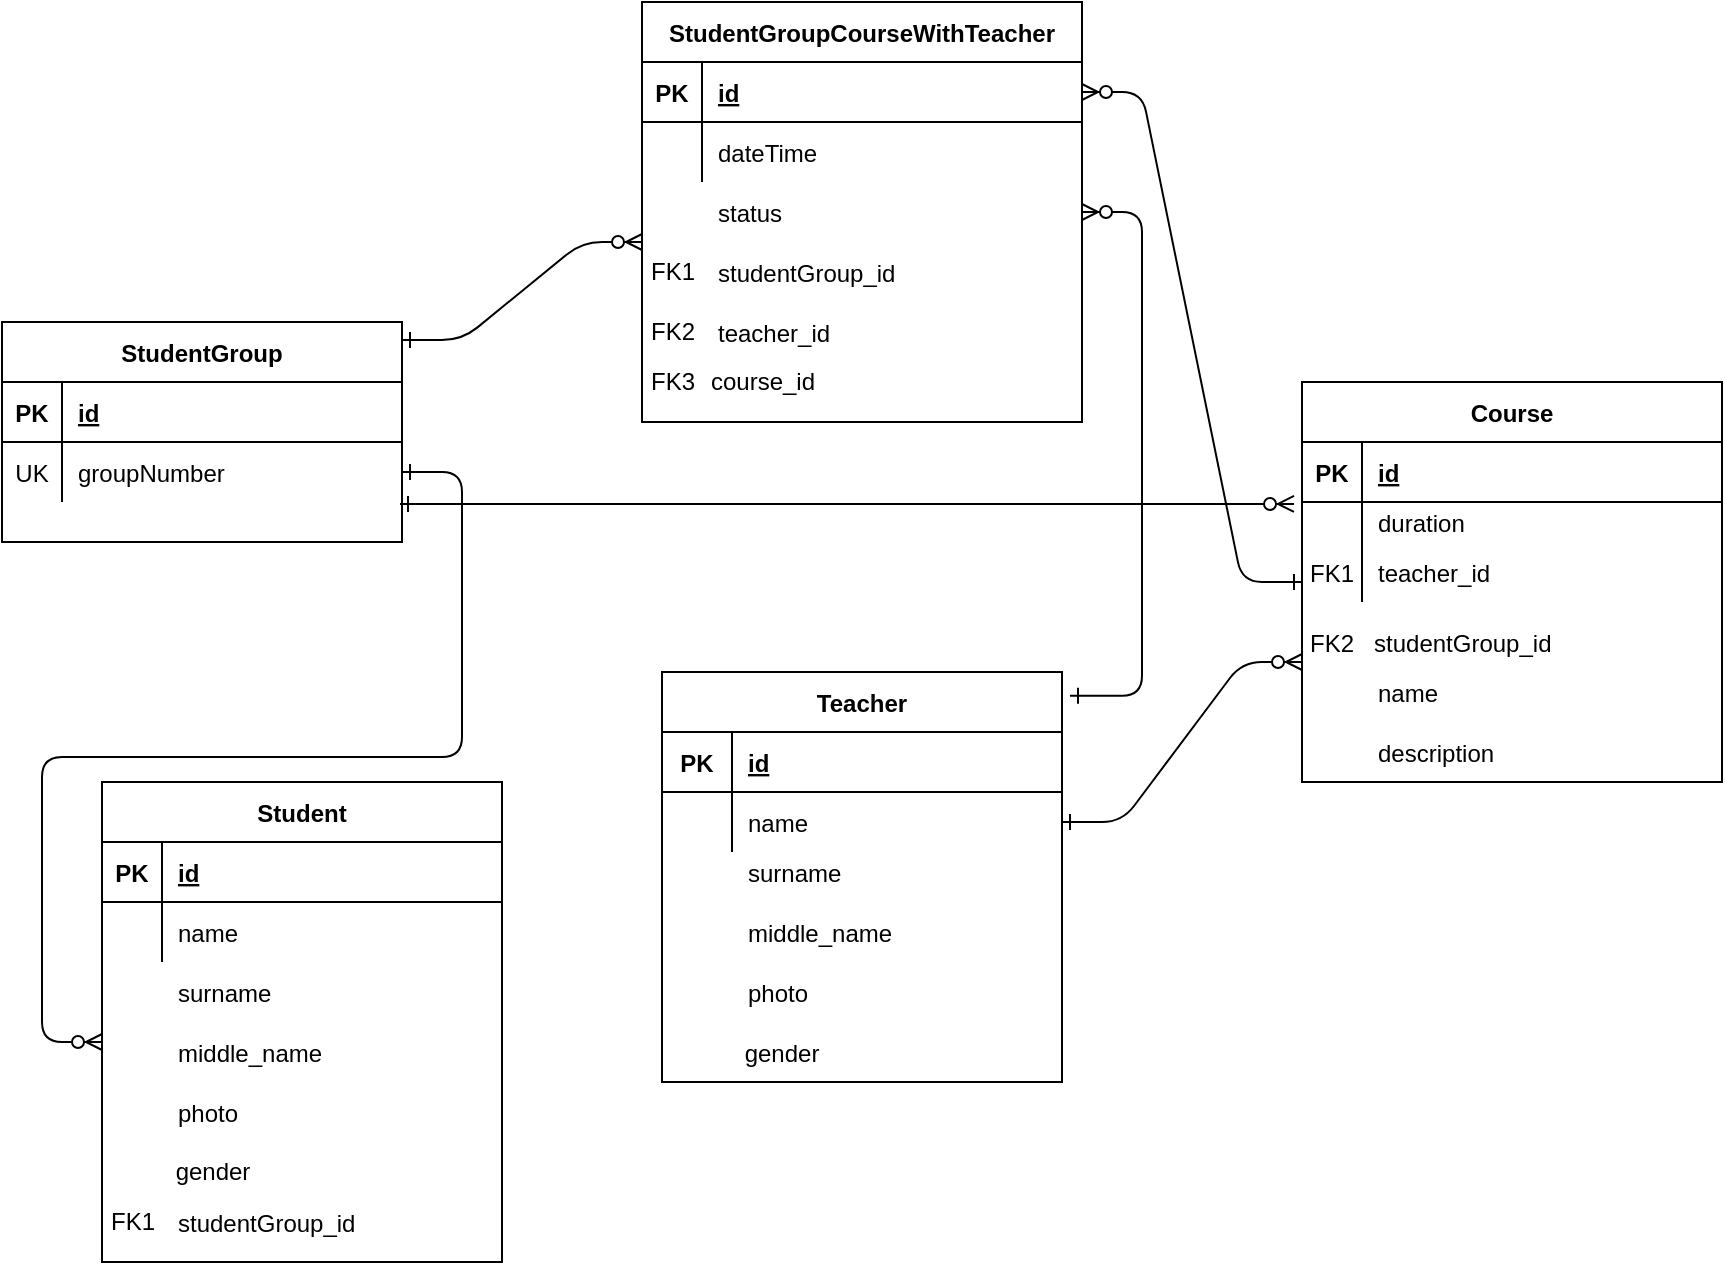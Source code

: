 <mxfile version="13.6.6" type="device"><diagram id="R2lEEEUBdFMjLlhIrx00" name="Page-1"><mxGraphModel dx="2272" dy="1857" grid="1" gridSize="10" guides="1" tooltips="1" connect="1" arrows="1" fold="1" page="1" pageScale="1" pageWidth="850" pageHeight="1100" math="0" shadow="0" extFonts="Permanent Marker^https://fonts.googleapis.com/css?family=Permanent+Marker"><root><mxCell id="0"/><mxCell id="1" parent="0"/><mxCell id="C-vyLk0tnHw3VtMMgP7b-2" value="Course" style="shape=table;startSize=30;container=1;collapsible=1;childLayout=tableLayout;fixedRows=1;rowLines=0;fontStyle=1;align=center;resizeLast=1;" parent="1" vertex="1"><mxGeometry x="490" y="140" width="210" height="200" as="geometry"/></mxCell><mxCell id="C-vyLk0tnHw3VtMMgP7b-3" value="" style="shape=partialRectangle;collapsible=0;dropTarget=0;pointerEvents=0;fillColor=none;points=[[0,0.5],[1,0.5]];portConstraint=eastwest;top=0;left=0;right=0;bottom=1;" parent="C-vyLk0tnHw3VtMMgP7b-2" vertex="1"><mxGeometry y="30" width="210" height="30" as="geometry"/></mxCell><mxCell id="C-vyLk0tnHw3VtMMgP7b-4" value="PK" style="shape=partialRectangle;overflow=hidden;connectable=0;fillColor=none;top=0;left=0;bottom=0;right=0;fontStyle=1;" parent="C-vyLk0tnHw3VtMMgP7b-3" vertex="1"><mxGeometry width="30" height="30" as="geometry"/></mxCell><mxCell id="C-vyLk0tnHw3VtMMgP7b-5" value="id" style="shape=partialRectangle;overflow=hidden;connectable=0;fillColor=none;top=0;left=0;bottom=0;right=0;align=left;spacingLeft=6;fontStyle=5;" parent="C-vyLk0tnHw3VtMMgP7b-3" vertex="1"><mxGeometry x="30" width="180" height="30" as="geometry"/></mxCell><mxCell id="C-vyLk0tnHw3VtMMgP7b-6" value="" style="shape=partialRectangle;collapsible=0;dropTarget=0;pointerEvents=0;fillColor=none;points=[[0,0.5],[1,0.5]];portConstraint=eastwest;top=0;left=0;right=0;bottom=0;" parent="C-vyLk0tnHw3VtMMgP7b-2" vertex="1"><mxGeometry y="60" width="210" height="20" as="geometry"/></mxCell><mxCell id="C-vyLk0tnHw3VtMMgP7b-7" value="" style="shape=partialRectangle;overflow=hidden;connectable=0;fillColor=none;top=0;left=0;bottom=0;right=0;" parent="C-vyLk0tnHw3VtMMgP7b-6" vertex="1"><mxGeometry width="30" height="20" as="geometry"/></mxCell><mxCell id="C-vyLk0tnHw3VtMMgP7b-8" value="duration" style="shape=partialRectangle;overflow=hidden;connectable=0;fillColor=none;top=0;left=0;bottom=0;right=0;align=left;spacingLeft=6;" parent="C-vyLk0tnHw3VtMMgP7b-6" vertex="1"><mxGeometry x="30" width="180" height="20" as="geometry"/></mxCell><mxCell id="C-vyLk0tnHw3VtMMgP7b-9" value="" style="shape=partialRectangle;collapsible=0;dropTarget=0;pointerEvents=0;fillColor=none;points=[[0,0.5],[1,0.5]];portConstraint=eastwest;top=0;left=0;right=0;bottom=0;" parent="C-vyLk0tnHw3VtMMgP7b-2" vertex="1"><mxGeometry y="80" width="210" height="30" as="geometry"/></mxCell><mxCell id="C-vyLk0tnHw3VtMMgP7b-10" value="FK1" style="shape=partialRectangle;overflow=hidden;connectable=0;fillColor=none;top=0;left=0;bottom=0;right=0;" parent="C-vyLk0tnHw3VtMMgP7b-9" vertex="1"><mxGeometry width="30" height="30" as="geometry"/></mxCell><mxCell id="C-vyLk0tnHw3VtMMgP7b-11" value="teacher_id" style="shape=partialRectangle;overflow=hidden;connectable=0;fillColor=none;top=0;left=0;bottom=0;right=0;align=left;spacingLeft=6;" parent="C-vyLk0tnHw3VtMMgP7b-9" vertex="1"><mxGeometry x="30" width="180" height="30" as="geometry"/></mxCell><mxCell id="OChfq47b9aL0s6cKvMpE-8" value="" style="edgeStyle=entityRelationEdgeStyle;endArrow=ERzeroToMany;startArrow=ERone;endFill=1;startFill=0;" edge="1" parent="1" source="OChfq47b9aL0s6cKvMpE-5"><mxGeometry width="100" height="100" relative="1" as="geometry"><mxPoint x="370" y="300" as="sourcePoint"/><mxPoint x="490" y="280" as="targetPoint"/></mxGeometry></mxCell><mxCell id="C-vyLk0tnHw3VtMMgP7b-23" value="Student" style="shape=table;startSize=30;container=1;collapsible=1;childLayout=tableLayout;fixedRows=1;rowLines=0;fontStyle=1;align=center;resizeLast=1;" parent="1" vertex="1"><mxGeometry x="-110" y="340" width="200" height="240" as="geometry"/></mxCell><mxCell id="C-vyLk0tnHw3VtMMgP7b-24" value="" style="shape=partialRectangle;collapsible=0;dropTarget=0;pointerEvents=0;fillColor=none;points=[[0,0.5],[1,0.5]];portConstraint=eastwest;top=0;left=0;right=0;bottom=1;" parent="C-vyLk0tnHw3VtMMgP7b-23" vertex="1"><mxGeometry y="30" width="200" height="30" as="geometry"/></mxCell><mxCell id="C-vyLk0tnHw3VtMMgP7b-25" value="PK" style="shape=partialRectangle;overflow=hidden;connectable=0;fillColor=none;top=0;left=0;bottom=0;right=0;fontStyle=1;" parent="C-vyLk0tnHw3VtMMgP7b-24" vertex="1"><mxGeometry width="30" height="30" as="geometry"/></mxCell><mxCell id="C-vyLk0tnHw3VtMMgP7b-26" value="id" style="shape=partialRectangle;overflow=hidden;connectable=0;fillColor=none;top=0;left=0;bottom=0;right=0;align=left;spacingLeft=6;fontStyle=5;" parent="C-vyLk0tnHw3VtMMgP7b-24" vertex="1"><mxGeometry x="30" width="170" height="30" as="geometry"/></mxCell><mxCell id="C-vyLk0tnHw3VtMMgP7b-27" value="" style="shape=partialRectangle;collapsible=0;dropTarget=0;pointerEvents=0;fillColor=none;points=[[0,0.5],[1,0.5]];portConstraint=eastwest;top=0;left=0;right=0;bottom=0;" parent="C-vyLk0tnHw3VtMMgP7b-23" vertex="1"><mxGeometry y="60" width="200" height="30" as="geometry"/></mxCell><mxCell id="C-vyLk0tnHw3VtMMgP7b-28" value="" style="shape=partialRectangle;overflow=hidden;connectable=0;fillColor=none;top=0;left=0;bottom=0;right=0;" parent="C-vyLk0tnHw3VtMMgP7b-27" vertex="1"><mxGeometry width="30" height="30" as="geometry"/></mxCell><mxCell id="C-vyLk0tnHw3VtMMgP7b-29" value="name" style="shape=partialRectangle;overflow=hidden;connectable=0;fillColor=none;top=0;left=0;bottom=0;right=0;align=left;spacingLeft=6;" parent="C-vyLk0tnHw3VtMMgP7b-27" vertex="1"><mxGeometry x="30" width="170" height="30" as="geometry"/></mxCell><mxCell id="OChfq47b9aL0s6cKvMpE-20" value="StudentGroup" style="shape=table;startSize=30;container=1;collapsible=1;childLayout=tableLayout;fixedRows=1;rowLines=0;fontStyle=1;align=center;resizeLast=1;" vertex="1" parent="1"><mxGeometry x="-160" y="110" width="200" height="110" as="geometry"/></mxCell><mxCell id="OChfq47b9aL0s6cKvMpE-21" value="" style="shape=partialRectangle;collapsible=0;dropTarget=0;pointerEvents=0;fillColor=none;points=[[0,0.5],[1,0.5]];portConstraint=eastwest;top=0;left=0;right=0;bottom=1;" vertex="1" parent="OChfq47b9aL0s6cKvMpE-20"><mxGeometry y="30" width="200" height="30" as="geometry"/></mxCell><mxCell id="OChfq47b9aL0s6cKvMpE-22" value="PK" style="shape=partialRectangle;overflow=hidden;connectable=0;fillColor=none;top=0;left=0;bottom=0;right=0;fontStyle=1;" vertex="1" parent="OChfq47b9aL0s6cKvMpE-21"><mxGeometry width="30" height="30" as="geometry"/></mxCell><mxCell id="OChfq47b9aL0s6cKvMpE-23" value="id" style="shape=partialRectangle;overflow=hidden;connectable=0;fillColor=none;top=0;left=0;bottom=0;right=0;align=left;spacingLeft=6;fontStyle=5;" vertex="1" parent="OChfq47b9aL0s6cKvMpE-21"><mxGeometry x="30" width="170" height="30" as="geometry"/></mxCell><mxCell id="OChfq47b9aL0s6cKvMpE-24" value="" style="shape=partialRectangle;collapsible=0;dropTarget=0;pointerEvents=0;fillColor=none;points=[[0,0.5],[1,0.5]];portConstraint=eastwest;top=0;left=0;right=0;bottom=0;" vertex="1" parent="OChfq47b9aL0s6cKvMpE-20"><mxGeometry y="60" width="200" height="30" as="geometry"/></mxCell><mxCell id="OChfq47b9aL0s6cKvMpE-25" value="UK" style="shape=partialRectangle;overflow=hidden;connectable=0;fillColor=none;top=0;left=0;bottom=0;right=0;" vertex="1" parent="OChfq47b9aL0s6cKvMpE-24"><mxGeometry width="30" height="30" as="geometry"/></mxCell><mxCell id="OChfq47b9aL0s6cKvMpE-26" value="groupNumber" style="shape=partialRectangle;overflow=hidden;connectable=0;fillColor=none;top=0;left=0;bottom=0;right=0;align=left;spacingLeft=6;" vertex="1" parent="OChfq47b9aL0s6cKvMpE-24"><mxGeometry x="30" width="170" height="30" as="geometry"/></mxCell><mxCell id="OChfq47b9aL0s6cKvMpE-31" value="surname" style="shape=partialRectangle;overflow=hidden;connectable=0;fillColor=none;top=0;left=0;bottom=0;right=0;align=left;spacingLeft=6;" vertex="1" parent="1"><mxGeometry x="205" y="370" width="160" height="30" as="geometry"/></mxCell><mxCell id="OChfq47b9aL0s6cKvMpE-32" value=" gender" style="shape=partialRectangle;overflow=hidden;connectable=0;fillColor=none;top=0;left=0;bottom=0;right=0;align=left;spacingLeft=6;" vertex="1" parent="1"><mxGeometry x="200" y="460" width="170" height="30" as="geometry"/></mxCell><mxCell id="OChfq47b9aL0s6cKvMpE-33" value="photo" style="shape=partialRectangle;overflow=hidden;connectable=0;fillColor=none;top=0;left=0;bottom=0;right=0;align=left;spacingLeft=6;" vertex="1" parent="1"><mxGeometry x="205" y="430" width="170" height="30" as="geometry"/></mxCell><mxCell id="OChfq47b9aL0s6cKvMpE-35" value="middle_name" style="shape=partialRectangle;overflow=hidden;connectable=0;fillColor=none;top=0;left=0;bottom=0;right=0;align=left;spacingLeft=6;" vertex="1" parent="1"><mxGeometry x="205" y="400" width="170" height="30" as="geometry"/></mxCell><mxCell id="OChfq47b9aL0s6cKvMpE-43" value="status" style="shape=partialRectangle;overflow=hidden;connectable=0;fillColor=none;top=0;left=0;bottom=0;right=0;align=left;spacingLeft=6;" vertex="1" parent="1"><mxGeometry x="190" y="40" width="190" height="30" as="geometry"/></mxCell><mxCell id="OChfq47b9aL0s6cKvMpE-44" value="studentGroup_id" style="shape=partialRectangle;overflow=hidden;connectable=0;fillColor=none;top=0;left=0;bottom=0;right=0;align=left;spacingLeft=6;" vertex="1" parent="1"><mxGeometry x="190" y="70" width="190" height="30" as="geometry"/></mxCell><mxCell id="OChfq47b9aL0s6cKvMpE-1" value="Teacher" style="shape=table;startSize=30;container=1;collapsible=1;childLayout=tableLayout;fixedRows=1;rowLines=0;fontStyle=1;align=center;resizeLast=1;" vertex="1" parent="1"><mxGeometry x="170" y="285" width="200" height="205" as="geometry"/></mxCell><mxCell id="OChfq47b9aL0s6cKvMpE-2" value="" style="shape=partialRectangle;collapsible=0;dropTarget=0;pointerEvents=0;fillColor=none;points=[[0,0.5],[1,0.5]];portConstraint=eastwest;top=0;left=0;right=0;bottom=1;" vertex="1" parent="OChfq47b9aL0s6cKvMpE-1"><mxGeometry y="30" width="200" height="30" as="geometry"/></mxCell><mxCell id="OChfq47b9aL0s6cKvMpE-3" value="PK" style="shape=partialRectangle;overflow=hidden;connectable=0;fillColor=none;top=0;left=0;bottom=0;right=0;fontStyle=1;" vertex="1" parent="OChfq47b9aL0s6cKvMpE-2"><mxGeometry width="35" height="30" as="geometry"/></mxCell><mxCell id="OChfq47b9aL0s6cKvMpE-4" value="id" style="shape=partialRectangle;overflow=hidden;connectable=0;fillColor=none;top=0;left=0;bottom=0;right=0;align=left;spacingLeft=6;fontStyle=5;" vertex="1" parent="OChfq47b9aL0s6cKvMpE-2"><mxGeometry x="35" width="165" height="30" as="geometry"/></mxCell><mxCell id="OChfq47b9aL0s6cKvMpE-5" value="" style="shape=partialRectangle;collapsible=0;dropTarget=0;pointerEvents=0;fillColor=none;points=[[0,0.5],[1,0.5]];portConstraint=eastwest;top=0;left=0;right=0;bottom=0;" vertex="1" parent="OChfq47b9aL0s6cKvMpE-1"><mxGeometry y="60" width="200" height="30" as="geometry"/></mxCell><mxCell id="OChfq47b9aL0s6cKvMpE-6" value="" style="shape=partialRectangle;overflow=hidden;connectable=0;fillColor=none;top=0;left=0;bottom=0;right=0;" vertex="1" parent="OChfq47b9aL0s6cKvMpE-5"><mxGeometry width="35" height="30" as="geometry"/></mxCell><mxCell id="OChfq47b9aL0s6cKvMpE-7" value="name" style="shape=partialRectangle;overflow=hidden;connectable=0;fillColor=none;top=0;left=0;bottom=0;right=0;align=left;spacingLeft=6;" vertex="1" parent="OChfq47b9aL0s6cKvMpE-5"><mxGeometry x="35" width="165" height="30" as="geometry"/></mxCell><mxCell id="OChfq47b9aL0s6cKvMpE-55" value="surname" style="shape=partialRectangle;overflow=hidden;connectable=0;fillColor=none;top=0;left=0;bottom=0;right=0;align=left;spacingLeft=6;" vertex="1" parent="1"><mxGeometry x="-80" y="430" width="170" height="30" as="geometry"/></mxCell><mxCell id="OChfq47b9aL0s6cKvMpE-56" value="middle_name" style="shape=partialRectangle;overflow=hidden;connectable=0;fillColor=none;top=0;left=0;bottom=0;right=0;align=left;spacingLeft=6;" vertex="1" parent="1"><mxGeometry x="-80" y="460" width="170" height="30" as="geometry"/></mxCell><mxCell id="OChfq47b9aL0s6cKvMpE-57" value="photo" style="shape=partialRectangle;overflow=hidden;connectable=0;fillColor=none;top=0;left=0;bottom=0;right=0;align=left;spacingLeft=6;" vertex="1" parent="1"><mxGeometry x="-80" y="490" width="170" height="30" as="geometry"/></mxCell><mxCell id="OChfq47b9aL0s6cKvMpE-58" value="FK2   studentGroup_id" style="shape=partialRectangle;overflow=hidden;connectable=0;fillColor=none;top=0;left=0;bottom=0;right=0;align=left;spacingLeft=6;" vertex="1" parent="1"><mxGeometry x="486" y="255" width="210" height="30" as="geometry"/></mxCell><mxCell id="OChfq47b9aL0s6cKvMpE-60" value="studentGroup_id" style="shape=partialRectangle;overflow=hidden;connectable=0;fillColor=none;top=0;left=0;bottom=0;right=0;align=left;spacingLeft=6;" vertex="1" parent="1"><mxGeometry x="-80" y="545" width="170" height="30" as="geometry"/></mxCell><mxCell id="OChfq47b9aL0s6cKvMpE-13" value="StudentGroupCourseWithTeacher" style="shape=table;startSize=30;container=1;collapsible=1;childLayout=tableLayout;fixedRows=1;rowLines=0;fontStyle=1;align=center;resizeLast=1;" vertex="1" parent="1"><mxGeometry x="160" y="-50" width="220" height="210" as="geometry"/></mxCell><mxCell id="OChfq47b9aL0s6cKvMpE-14" value="" style="shape=partialRectangle;collapsible=0;dropTarget=0;pointerEvents=0;fillColor=none;points=[[0,0.5],[1,0.5]];portConstraint=eastwest;top=0;left=0;right=0;bottom=1;" vertex="1" parent="OChfq47b9aL0s6cKvMpE-13"><mxGeometry y="30" width="220" height="30" as="geometry"/></mxCell><mxCell id="OChfq47b9aL0s6cKvMpE-15" value="PK" style="shape=partialRectangle;overflow=hidden;connectable=0;fillColor=none;top=0;left=0;bottom=0;right=0;fontStyle=1;" vertex="1" parent="OChfq47b9aL0s6cKvMpE-14"><mxGeometry width="30" height="30" as="geometry"/></mxCell><mxCell id="OChfq47b9aL0s6cKvMpE-16" value="id" style="shape=partialRectangle;overflow=hidden;connectable=0;fillColor=none;top=0;left=0;bottom=0;right=0;align=left;spacingLeft=6;fontStyle=5;" vertex="1" parent="OChfq47b9aL0s6cKvMpE-14"><mxGeometry x="30" width="190" height="30" as="geometry"/></mxCell><mxCell id="OChfq47b9aL0s6cKvMpE-17" value="" style="shape=partialRectangle;collapsible=0;dropTarget=0;pointerEvents=0;fillColor=none;points=[[0,0.5],[1,0.5]];portConstraint=eastwest;top=0;left=0;right=0;bottom=0;" vertex="1" parent="OChfq47b9aL0s6cKvMpE-13"><mxGeometry y="60" width="220" height="30" as="geometry"/></mxCell><mxCell id="OChfq47b9aL0s6cKvMpE-18" value="" style="shape=partialRectangle;overflow=hidden;connectable=0;fillColor=none;top=0;left=0;bottom=0;right=0;" vertex="1" parent="OChfq47b9aL0s6cKvMpE-17"><mxGeometry width="30" height="30" as="geometry"/></mxCell><mxCell id="OChfq47b9aL0s6cKvMpE-19" value="dateTime" style="shape=partialRectangle;overflow=hidden;connectable=0;fillColor=none;top=0;left=0;bottom=0;right=0;align=left;spacingLeft=6;" vertex="1" parent="OChfq47b9aL0s6cKvMpE-17"><mxGeometry x="30" width="190" height="30" as="geometry"/></mxCell><mxCell id="OChfq47b9aL0s6cKvMpE-62" value="" style="edgeStyle=entityRelationEdgeStyle;endArrow=ERzeroToMany;startArrow=ERone;endFill=1;startFill=0;entryX=-0.019;entryY=1.033;entryDx=0;entryDy=0;exitX=0.995;exitY=1.033;exitDx=0;exitDy=0;entryPerimeter=0;exitPerimeter=0;" edge="1" parent="1" source="OChfq47b9aL0s6cKvMpE-24" target="C-vyLk0tnHw3VtMMgP7b-3"><mxGeometry width="100" height="100" relative="1" as="geometry"><mxPoint x="225" y="255" as="sourcePoint"/><mxPoint x="345" y="170" as="targetPoint"/></mxGeometry></mxCell><mxCell id="OChfq47b9aL0s6cKvMpE-65" value="teacher_id" style="shape=partialRectangle;overflow=hidden;connectable=0;fillColor=none;top=0;left=0;bottom=0;right=0;align=left;spacingLeft=6;" vertex="1" parent="1"><mxGeometry x="190" y="100" width="190" height="30" as="geometry"/></mxCell><mxCell id="OChfq47b9aL0s6cKvMpE-66" value="" style="edgeStyle=entityRelationEdgeStyle;endArrow=ERzeroToMany;startArrow=ERone;endFill=1;startFill=0;exitX=1;exitY=0.5;exitDx=0;exitDy=0;" edge="1" parent="1" source="OChfq47b9aL0s6cKvMpE-24"><mxGeometry width="100" height="100" relative="1" as="geometry"><mxPoint x="-310" y="310.99" as="sourcePoint"/><mxPoint x="-110" y="470" as="targetPoint"/></mxGeometry></mxCell><mxCell id="OChfq47b9aL0s6cKvMpE-68" value="" style="edgeStyle=entityRelationEdgeStyle;endArrow=ERzeroToMany;startArrow=ERone;endFill=1;startFill=0;exitX=1.02;exitY=0.058;exitDx=0;exitDy=0;exitPerimeter=0;" edge="1" parent="1" source="OChfq47b9aL0s6cKvMpE-1" target="OChfq47b9aL0s6cKvMpE-13"><mxGeometry width="100" height="100" relative="1" as="geometry"><mxPoint x="190" y="235" as="sourcePoint"/><mxPoint x="380" y="50" as="targetPoint"/></mxGeometry></mxCell><mxCell id="OChfq47b9aL0s6cKvMpE-69" value="" style="edgeStyle=entityRelationEdgeStyle;endArrow=ERzeroToMany;startArrow=ERone;endFill=1;startFill=0;exitX=1;exitY=0.082;exitDx=0;exitDy=0;exitPerimeter=0;" edge="1" parent="1" source="OChfq47b9aL0s6cKvMpE-20"><mxGeometry width="100" height="100" relative="1" as="geometry"><mxPoint x="690" y="540" as="sourcePoint"/><mxPoint x="160" y="70" as="targetPoint"/></mxGeometry></mxCell><mxCell id="OChfq47b9aL0s6cKvMpE-72" value="         name" style="shape=partialRectangle;overflow=hidden;connectable=0;fillColor=none;top=0;left=0;bottom=0;right=0;align=left;spacingLeft=6;" vertex="1" parent="1"><mxGeometry x="490" y="280" width="210" height="30" as="geometry"/></mxCell><mxCell id="OChfq47b9aL0s6cKvMpE-73" value="         description" style="shape=partialRectangle;overflow=hidden;connectable=0;fillColor=none;top=0;left=0;bottom=0;right=0;align=left;spacingLeft=6;" vertex="1" parent="1"><mxGeometry x="490" y="310" width="210" height="30" as="geometry"/></mxCell><mxCell id="OChfq47b9aL0s6cKvMpE-75" value="&amp;nbsp; &amp;nbsp;FK1" style="text;html=1;align=center;verticalAlign=middle;resizable=0;points=[];autosize=1;" vertex="1" parent="1"><mxGeometry x="145" y="75" width="50" height="20" as="geometry"/></mxCell><mxCell id="OChfq47b9aL0s6cKvMpE-76" value="&amp;nbsp; &amp;nbsp;FK2" style="text;html=1;align=center;verticalAlign=middle;resizable=0;points=[];autosize=1;" vertex="1" parent="1"><mxGeometry x="145" y="105" width="50" height="20" as="geometry"/></mxCell><mxCell id="OChfq47b9aL0s6cKvMpE-77" value="&amp;nbsp; &amp;nbsp; &amp;nbsp; FK1" style="text;html=1;align=center;verticalAlign=middle;resizable=0;points=[];autosize=1;" vertex="1" parent="1"><mxGeometry x="-135" y="550" width="60" height="20" as="geometry"/></mxCell><mxCell id="OChfq47b9aL0s6cKvMpE-78" value="&amp;nbsp; &amp;nbsp;gender" style="text;html=1;align=center;verticalAlign=middle;resizable=0;points=[];autosize=1;" vertex="1" parent="1"><mxGeometry x="-90" y="525" width="60" height="20" as="geometry"/></mxCell><mxCell id="OChfq47b9aL0s6cKvMpE-79" value="&amp;nbsp; &amp;nbsp;FK3" style="text;html=1;align=center;verticalAlign=middle;resizable=0;points=[];autosize=1;" vertex="1" parent="1"><mxGeometry x="145" y="130" width="50" height="20" as="geometry"/></mxCell><mxCell id="OChfq47b9aL0s6cKvMpE-80" value="course_id" style="text;html=1;align=center;verticalAlign=middle;resizable=0;points=[];autosize=1;" vertex="1" parent="1"><mxGeometry x="185" y="130" width="70" height="20" as="geometry"/></mxCell><mxCell id="OChfq47b9aL0s6cKvMpE-81" value="" style="edgeStyle=entityRelationEdgeStyle;endArrow=ERzeroToMany;startArrow=ERone;endFill=1;startFill=0;" edge="1" parent="1" source="C-vyLk0tnHw3VtMMgP7b-2" target="OChfq47b9aL0s6cKvMpE-14"><mxGeometry width="100" height="100" relative="1" as="geometry"><mxPoint x="434" y="280.0" as="sourcePoint"/><mxPoint x="440" y="38.11" as="targetPoint"/></mxGeometry></mxCell></root></mxGraphModel></diagram></mxfile>